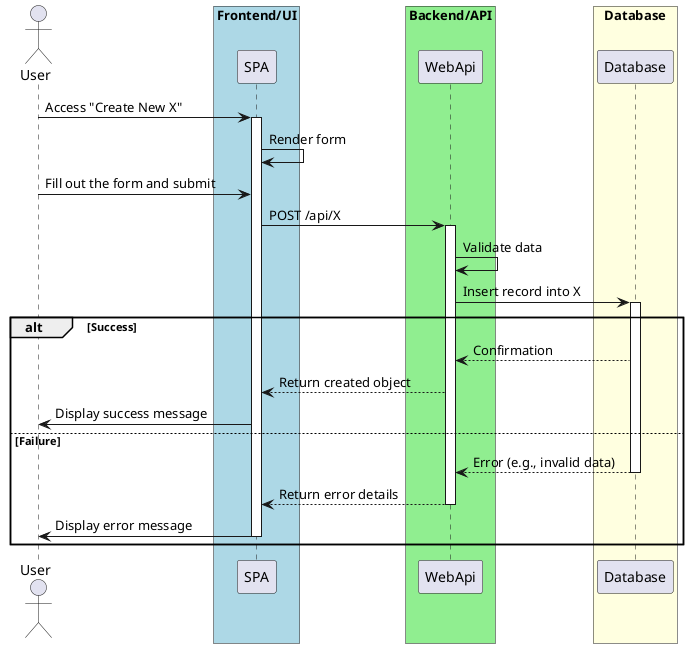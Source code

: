 @startuml
actor User

box "Frontend/UI" #LightBlue
participant "SPA" as Frontend
end box

box "Backend/API" #LightGreen
participant "WebApi" as Backend
end box

box "Database" #LightYellow
participant "Database" as DB
end box

User -> Frontend: Access "Create New X"
activate Frontend
Frontend -> Frontend: Render form

User -> Frontend: Fill out the form and submit
Frontend -> Backend: POST /api/X
activate Backend

Backend -> Backend: Validate data
Backend -> DB: Insert record into X
activate DB

alt Success
    DB --> Backend: Confirmation
    Backend --> Frontend: Return created object
    Frontend -> User: Display success message
else Failure
    DB --> Backend: Error (e.g., invalid data)
    deactivate DB
    Backend --> Frontend: Return error details
    deactivate Backend
    Frontend -> User: Display error message
    deactivate Frontend
end

@enduml



